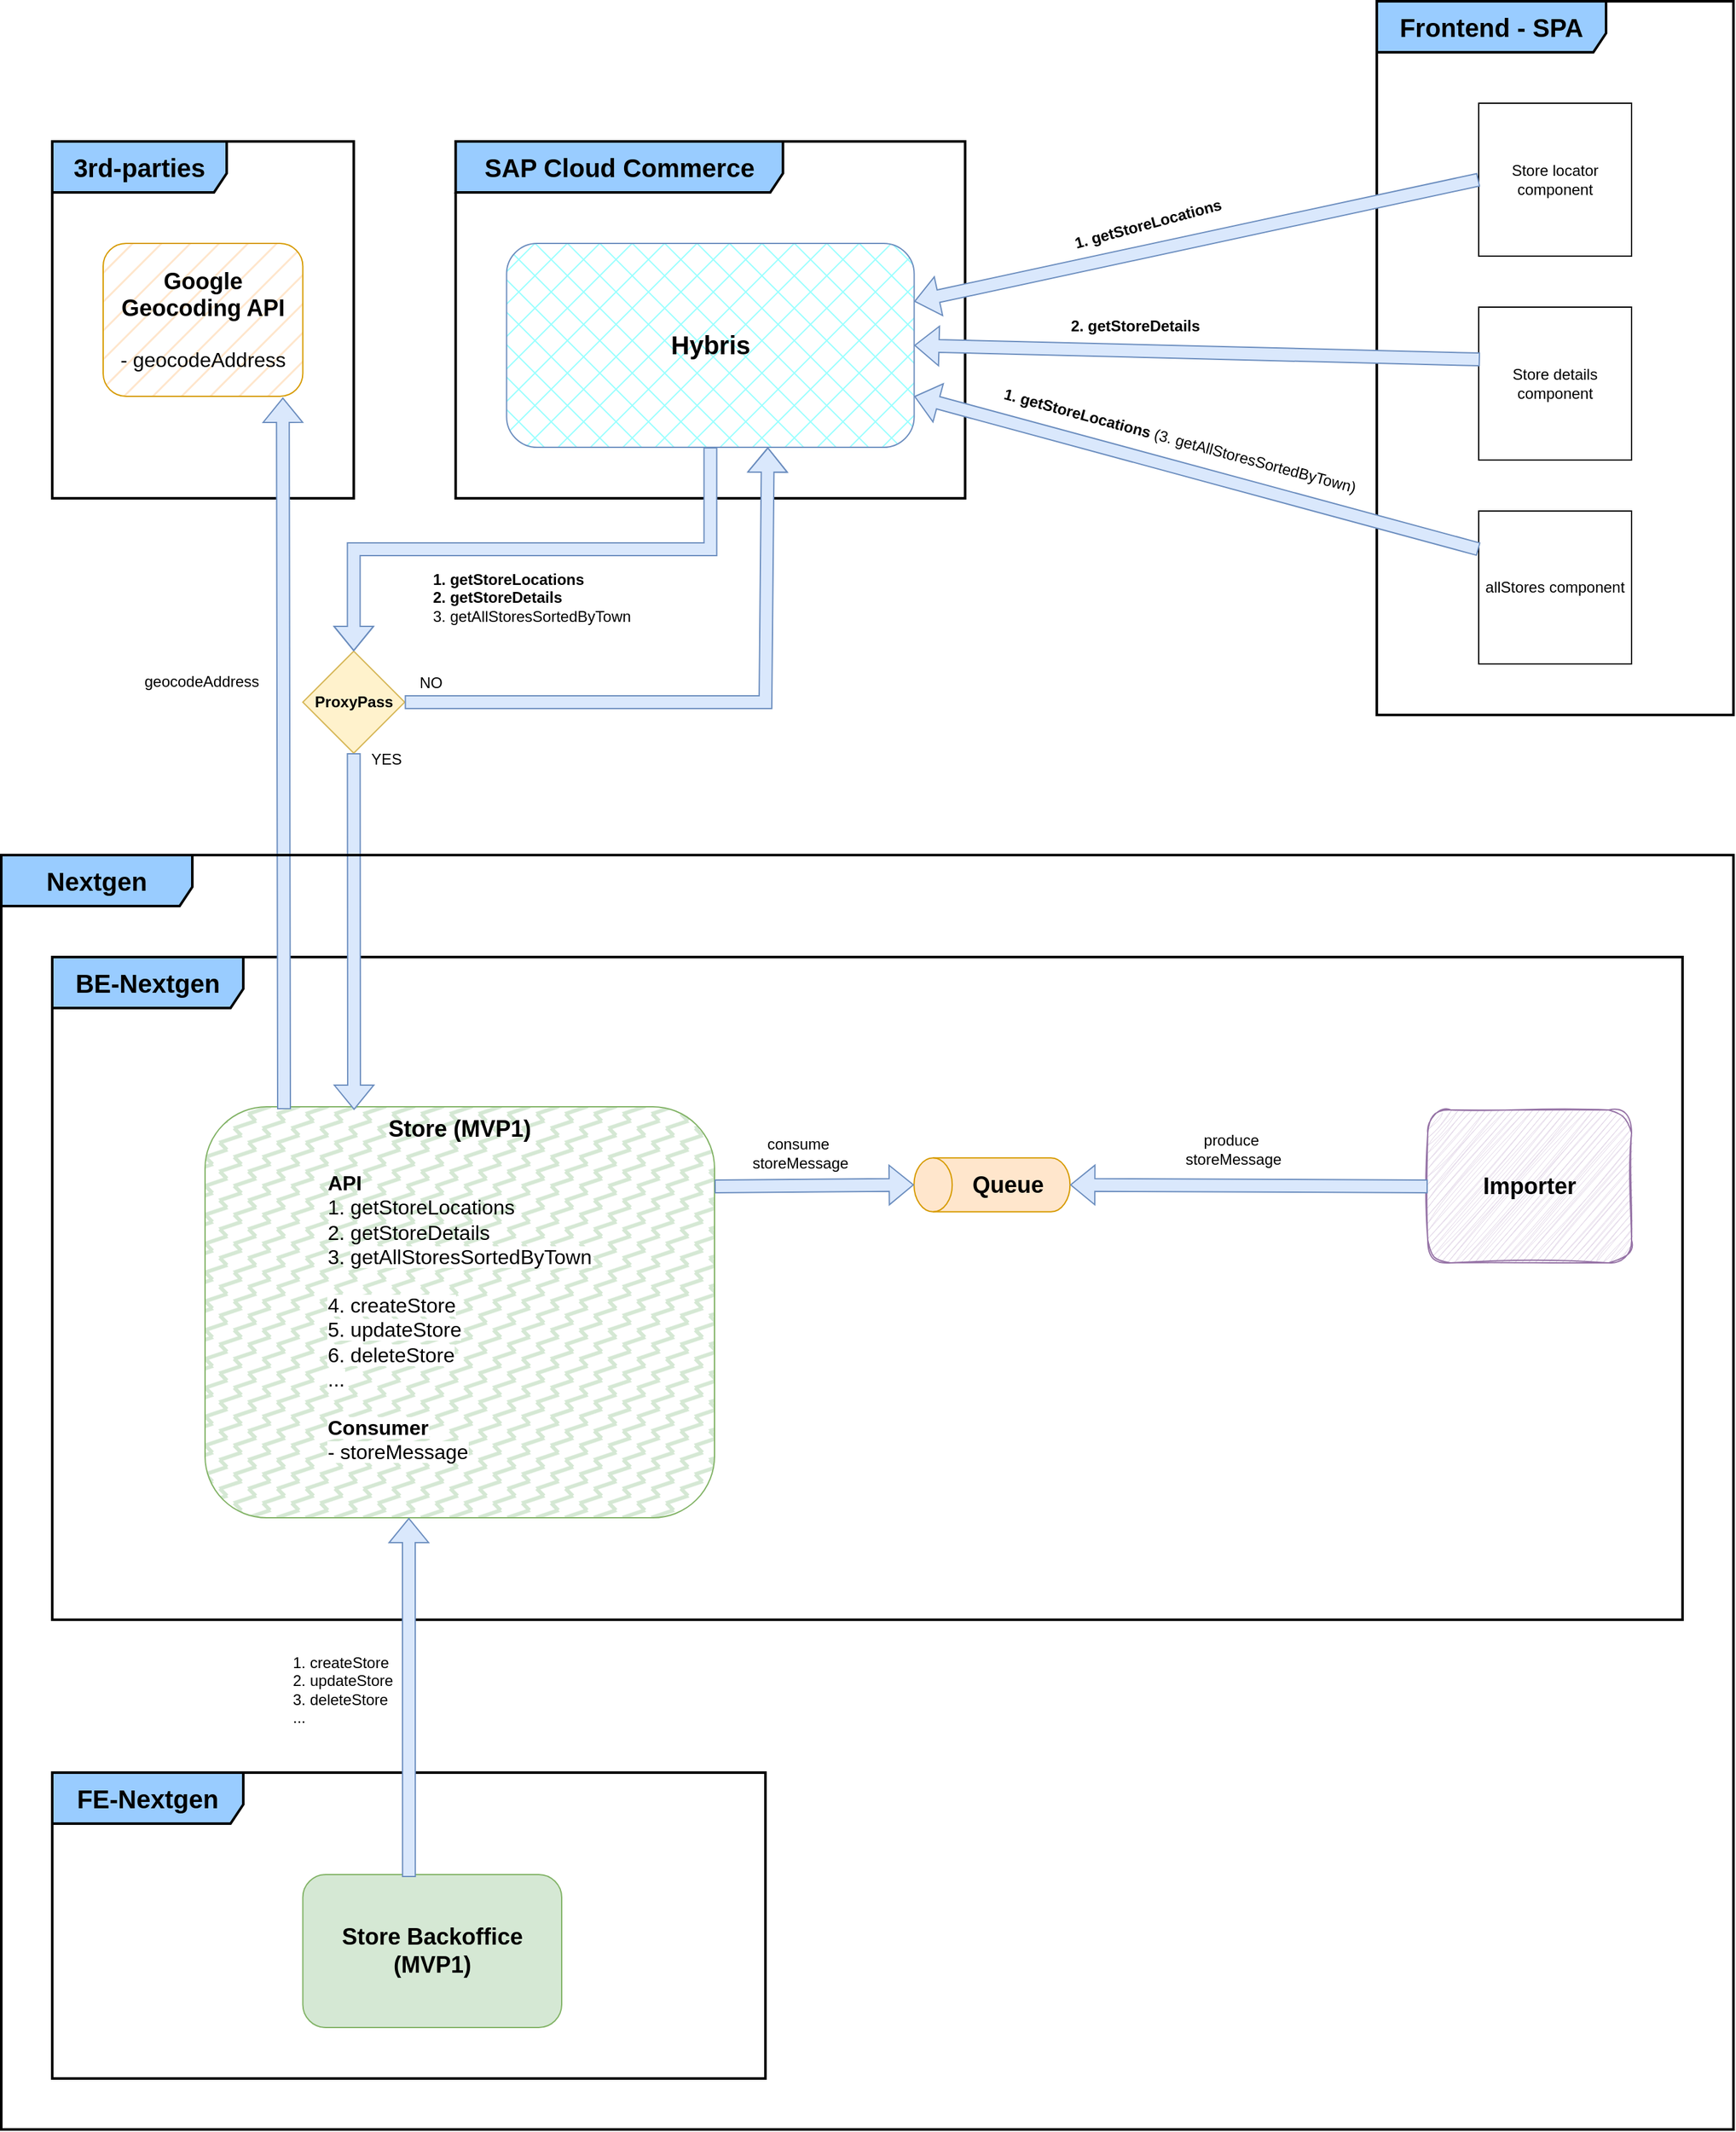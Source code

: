 <mxfile version="24.3.1" type="github">
  <diagram name="Page-1" id="m_Y108sSP7Lhg1sr7l5O">
    <mxGraphModel dx="1365" dy="-229" grid="1" gridSize="10" guides="1" tooltips="1" connect="1" arrows="1" fold="1" page="1" pageScale="1" pageWidth="850" pageHeight="1100" math="0" shadow="0">
      <root>
        <mxCell id="0" />
        <mxCell id="1" parent="0" />
        <mxCell id="lXu4Tp6JSbNR6ExN2YvM-1" value="&lt;span style=&quot;font-size: 18px; font-weight: 700; text-align: left;&quot;&gt;Importer&lt;/span&gt;" style="rounded=1;whiteSpace=wrap;html=1;sketch=1;curveFitting=1;jiggle=2;glass=0;shadow=0;fillColor=#e1d5e7;strokeColor=#9673a6;" parent="1" vertex="1">
          <mxGeometry x="1200" y="2040" width="160" height="120" as="geometry" />
        </mxCell>
        <mxCell id="lXu4Tp6JSbNR6ExN2YvM-3" value="&lt;div style=&quot;text-align: left;&quot;&gt;&lt;br&gt;&lt;/div&gt;" style="shape=cylinder3;whiteSpace=wrap;html=1;boundedLbl=1;backgroundOutline=1;size=15;rotation=-90;fillColor=#ffe6cc;fillStyle=solid;strokeColor=#d79b00;" parent="1" vertex="1">
          <mxGeometry x="836.75" y="2037.5" width="42.25" height="122.5" as="geometry" />
        </mxCell>
        <mxCell id="lXu4Tp6JSbNR6ExN2YvM-5" value="&lt;span style=&quot;font-size: 18px; font-weight: 700; text-align: left; text-wrap: wrap;&quot;&gt;Queue&lt;/span&gt;" style="text;html=1;align=center;verticalAlign=middle;resizable=0;points=[];autosize=1;strokeColor=none;fillColor=none;" parent="1" vertex="1">
          <mxGeometry x="830" y="2078.75" width="80" height="40" as="geometry" />
        </mxCell>
        <mxCell id="lXu4Tp6JSbNR6ExN2YvM-6" value="" style="shape=flexArrow;endArrow=classic;html=1;rounded=0;exitX=0;exitY=0.5;exitDx=0;exitDy=0;entryX=0.5;entryY=1;entryDx=0;entryDy=0;entryPerimeter=0;fillColor=#dae8fc;strokeColor=#6c8ebf;" parent="1" source="lXu4Tp6JSbNR6ExN2YvM-1" target="lXu4Tp6JSbNR6ExN2YvM-3" edge="1">
          <mxGeometry width="50" height="50" relative="1" as="geometry">
            <mxPoint x="990" y="2100" as="sourcePoint" />
            <mxPoint x="990" y="1970" as="targetPoint" />
          </mxGeometry>
        </mxCell>
        <mxCell id="lXu4Tp6JSbNR6ExN2YvM-7" value="produce&amp;nbsp;&lt;div style=&quot;font-size: 12px;&quot;&gt;storeMessage&lt;/div&gt;" style="edgeLabel;html=1;align=center;verticalAlign=middle;resizable=0;points=[];fontSize=12;" parent="lXu4Tp6JSbNR6ExN2YvM-6" vertex="1" connectable="0">
          <mxGeometry x="0.275" y="1" relative="1" as="geometry">
            <mxPoint x="26" y="-29" as="offset" />
          </mxGeometry>
        </mxCell>
        <mxCell id="lXu4Tp6JSbNR6ExN2YvM-10" value="&lt;span style=&quot;font-size: 18px; font-weight: 700; text-align: left;&quot;&gt;Store (MVP1)&lt;/span&gt;&lt;div&gt;&lt;span style=&quot;font-size: 18px; font-weight: 700; text-align: left;&quot;&gt;&lt;br&gt;&lt;/span&gt;&lt;/div&gt;&lt;div style=&quot;text-align: left; font-size: 16px;&quot;&gt;&lt;font style=&quot;font-size: 16px;&quot;&gt;&lt;b&gt;API&lt;/b&gt;&lt;/font&gt;&lt;/div&gt;&lt;div style=&quot;text-align: left; font-size: 16px;&quot;&gt;&lt;font style=&quot;font-size: 16px;&quot;&gt;1.&amp;nbsp;&lt;span style=&quot;background-color: initial; text-align: center; text-wrap: nowrap;&quot;&gt;getStoreLocations&lt;/span&gt;&lt;/font&gt;&lt;/div&gt;&lt;div style=&quot;text-align: left; font-size: 16px;&quot;&gt;&lt;font style=&quot;font-size: 16px;&quot;&gt;&lt;span style=&quot;&quot;&gt;2.&amp;nbsp;&lt;/span&gt;&lt;span style=&quot;background-color: initial; text-align: center; text-wrap: nowrap;&quot;&gt;getStoreDetails&lt;/span&gt;&lt;/font&gt;&lt;/div&gt;&lt;div style=&quot;text-align: left; font-size: 16px;&quot;&gt;&lt;font style=&quot;font-size: 16px;&quot;&gt;3.&amp;nbsp;&lt;span style=&quot;background-color: rgb(255, 255, 255); text-wrap: nowrap; text-align: center;&quot;&gt;getAllStoresSortedByTown&lt;/span&gt;&lt;/font&gt;&lt;/div&gt;&lt;div style=&quot;text-align: left; font-size: 16px;&quot;&gt;&lt;font style=&quot;font-size: 16px;&quot;&gt;&lt;span style=&quot;background-color: rgb(255, 255, 255); text-wrap: nowrap; text-align: center;&quot;&gt;&lt;br&gt;&lt;/span&gt;&lt;/font&gt;&lt;/div&gt;&lt;div style=&quot;text-align: left; font-size: 16px;&quot;&gt;&lt;font style=&quot;font-size: 16px;&quot;&gt;&lt;span style=&quot;background-color: rgb(255, 255, 255); text-wrap: nowrap; text-align: center;&quot;&gt;4. createStore&lt;/span&gt;&lt;/font&gt;&lt;/div&gt;&lt;div style=&quot;text-align: left; font-size: 16px;&quot;&gt;&lt;font style=&quot;font-size: 16px;&quot;&gt;&lt;span style=&quot;background-color: rgb(255, 255, 255); text-wrap: nowrap; text-align: center;&quot;&gt;5. updateStore&lt;/span&gt;&lt;/font&gt;&lt;/div&gt;&lt;div style=&quot;text-align: left; font-size: 16px;&quot;&gt;&lt;font style=&quot;font-size: 16px;&quot;&gt;&lt;span style=&quot;background-color: rgb(255, 255, 255); text-wrap: nowrap; text-align: center;&quot;&gt;6. deleteStore&lt;/span&gt;&lt;/font&gt;&lt;/div&gt;&lt;div style=&quot;text-align: left; font-size: 16px;&quot;&gt;&lt;font style=&quot;font-size: 16px;&quot;&gt;&lt;span style=&quot;background-color: rgb(255, 255, 255); text-wrap: nowrap; text-align: center;&quot;&gt;...&lt;/span&gt;&lt;/font&gt;&lt;/div&gt;&lt;div style=&quot;text-align: left; font-size: 16px;&quot;&gt;&lt;font style=&quot;font-size: 16px;&quot;&gt;&lt;span style=&quot;background-color: rgb(255, 255, 255); text-wrap: nowrap; text-align: center;&quot;&gt;&lt;br&gt;&lt;/span&gt;&lt;/font&gt;&lt;/div&gt;&lt;div style=&quot;text-align: left; font-size: 16px;&quot;&gt;&lt;font style=&quot;font-size: 16px;&quot;&gt;&lt;span style=&quot;background-color: rgb(255, 255, 255); text-wrap: nowrap; text-align: center;&quot;&gt;&lt;b&gt;Consumer&lt;/b&gt;&lt;/span&gt;&lt;/font&gt;&lt;/div&gt;&lt;div style=&quot;text-align: left; font-size: 16px;&quot;&gt;&lt;font style=&quot;font-size: 16px;&quot;&gt;&lt;span style=&quot;background-color: rgb(255, 255, 255); text-wrap: nowrap; text-align: center;&quot;&gt;- storeMessage&lt;/span&gt;&lt;/font&gt;&lt;/div&gt;" style="rounded=1;whiteSpace=wrap;html=1;glass=0;shadow=0;fillColor=#d5e8d4;strokeColor=#82b366;fillStyle=zigzag;verticalAlign=top;" parent="1" vertex="1">
          <mxGeometry x="240" y="2037.5" width="400" height="322.5" as="geometry" />
        </mxCell>
        <mxCell id="lXu4Tp6JSbNR6ExN2YvM-11" value="" style="shape=flexArrow;endArrow=classic;html=1;rounded=0;entryX=0.5;entryY=0;entryDx=0;entryDy=0;entryPerimeter=0;fillColor=#dae8fc;strokeColor=#6c8ebf;" parent="1" edge="1" target="lXu4Tp6JSbNR6ExN2YvM-3">
          <mxGeometry width="50" height="50" relative="1" as="geometry">
            <mxPoint x="640" y="2100" as="sourcePoint" />
            <mxPoint x="790" y="2097" as="targetPoint" />
          </mxGeometry>
        </mxCell>
        <mxCell id="lXu4Tp6JSbNR6ExN2YvM-12" value="consume&amp;nbsp;&lt;div style=&quot;font-size: 12px;&quot;&gt;storeMessage&lt;/div&gt;" style="edgeLabel;html=1;align=center;verticalAlign=middle;resizable=0;points=[];fontSize=12;" parent="1" vertex="1" connectable="0">
          <mxGeometry x="740" y="2040" as="geometry">
            <mxPoint x="-33" y="34" as="offset" />
          </mxGeometry>
        </mxCell>
        <mxCell id="lXu4Tp6JSbNR6ExN2YvM-13" value="&lt;font style=&quot;font-size: 18px;&quot;&gt;&lt;b&gt;Google Geocoding API&lt;/b&gt;&lt;/font&gt;&lt;div&gt;&lt;font size=&quot;1&quot; style=&quot;&quot;&gt;&lt;span style=&quot;font-size: 16px;&quot;&gt;&amp;nbsp;&lt;/span&gt;&lt;/font&gt;&lt;/div&gt;&lt;div&gt;&lt;font size=&quot;1&quot; style=&quot;&quot;&gt;&lt;span style=&quot;font-size: 16px;&quot;&gt;- geocodeAddress&lt;/span&gt;&lt;/font&gt;&lt;/div&gt;" style="rounded=1;whiteSpace=wrap;html=1;fillColor=#ffe6cc;strokeColor=#d79b00;fillStyle=hatch;" parent="1" vertex="1">
          <mxGeometry x="160" y="1360" width="156.75" height="120" as="geometry" />
        </mxCell>
        <mxCell id="lXu4Tp6JSbNR6ExN2YvM-15" value="BE-Nextgen" style="shape=umlFrame;whiteSpace=wrap;html=1;pointerEvents=0;width=150;height=40;strokeWidth=2;fillColor=#99CCFF;fontStyle=1;fontSize=20;" parent="1" vertex="1">
          <mxGeometry x="120" y="1920" width="1280" height="520" as="geometry" />
        </mxCell>
        <mxCell id="lXu4Tp6JSbNR6ExN2YvM-16" value="3rd-parties" style="shape=umlFrame;whiteSpace=wrap;html=1;pointerEvents=0;width=137;height=40;strokeWidth=2;fillColor=#99CCFF;fontStyle=1;fontSize=20;" parent="1" vertex="1">
          <mxGeometry x="120" y="1280" width="236.75" height="280" as="geometry" />
        </mxCell>
        <mxCell id="lXu4Tp6JSbNR6ExN2YvM-17" value="SAP Cloud Commerce" style="shape=umlFrame;whiteSpace=wrap;html=1;pointerEvents=0;width=257;height=40;strokeWidth=2;fillColor=#99CCFF;fontStyle=1;fontSize=20;" parent="1" vertex="1">
          <mxGeometry x="436.75" y="1280" width="400" height="280" as="geometry" />
        </mxCell>
        <mxCell id="lXu4Tp6JSbNR6ExN2YvM-19" value="&lt;font style=&quot;font-size: 20px;&quot;&gt;Hybris&lt;/font&gt;" style="rounded=1;whiteSpace=wrap;html=1;fillStyle=cross-hatch;fillColor=#99FFFF;strokeColor=#6c8ebf;fontSize=18;fontStyle=1;verticalAlign=middle;" parent="1" vertex="1">
          <mxGeometry x="476.75" y="1360" width="320" height="160" as="geometry" />
        </mxCell>
        <mxCell id="lXu4Tp6JSbNR6ExN2YvM-20" value="" style="shape=flexArrow;endArrow=classic;html=1;rounded=0;entryX=0.9;entryY=1.008;entryDx=0;entryDy=0;entryPerimeter=0;exitX=0.155;exitY=0.006;exitDx=0;exitDy=0;exitPerimeter=0;fillColor=#dae8fc;strokeColor=#6c8ebf;" parent="1" source="lXu4Tp6JSbNR6ExN2YvM-10" target="lXu4Tp6JSbNR6ExN2YvM-13" edge="1">
          <mxGeometry width="50" height="50" relative="1" as="geometry">
            <mxPoint x="301" y="2040" as="sourcePoint" />
            <mxPoint x="195" y="1520" as="targetPoint" />
          </mxGeometry>
        </mxCell>
        <mxCell id="lXu4Tp6JSbNR6ExN2YvM-21" value="geocodeAddress" style="edgeLabel;html=1;align=center;verticalAlign=middle;resizable=0;points=[];fontSize=12;" parent="1" vertex="1" connectable="0">
          <mxGeometry x="270" y="1670" as="geometry">
            <mxPoint x="-33" y="34" as="offset" />
          </mxGeometry>
        </mxCell>
        <mxCell id="lXu4Tp6JSbNR6ExN2YvM-25" value="&lt;b&gt;ProxyPass&lt;/b&gt;" style="rhombus;whiteSpace=wrap;html=1;fillColor=#fff2cc;strokeColor=#d6b656;fillStyle=solid;" parent="1" vertex="1">
          <mxGeometry x="316.75" y="1680" width="80" height="80" as="geometry" />
        </mxCell>
        <mxCell id="lXu4Tp6JSbNR6ExN2YvM-30" value="" style="shape=flexArrow;endArrow=classic;html=1;rounded=0;exitX=0.5;exitY=1;exitDx=0;exitDy=0;entryX=0.5;entryY=0;entryDx=0;entryDy=0;fillColor=#dae8fc;strokeColor=#6c8ebf;" parent="1" source="lXu4Tp6JSbNR6ExN2YvM-19" target="lXu4Tp6JSbNR6ExN2YvM-25" edge="1">
          <mxGeometry width="50" height="50" relative="1" as="geometry">
            <mxPoint x="396.75" y="1730" as="sourcePoint" />
            <mxPoint x="356.75" y="1670" as="targetPoint" />
            <Array as="points">
              <mxPoint x="636.75" y="1600" />
              <mxPoint x="356.75" y="1600" />
            </Array>
          </mxGeometry>
        </mxCell>
        <mxCell id="lXu4Tp6JSbNR6ExN2YvM-32" value="YES" style="text;html=1;align=center;verticalAlign=middle;resizable=0;points=[];autosize=1;strokeColor=none;fillColor=none;" parent="1" vertex="1">
          <mxGeometry x="356.75" y="1750" width="50" height="30" as="geometry" />
        </mxCell>
        <mxCell id="lXu4Tp6JSbNR6ExN2YvM-33" value="NO" style="text;html=1;align=center;verticalAlign=middle;resizable=0;points=[];autosize=1;strokeColor=none;fillColor=none;" parent="1" vertex="1">
          <mxGeometry x="396.75" y="1690" width="40" height="30" as="geometry" />
        </mxCell>
        <mxCell id="lXu4Tp6JSbNR6ExN2YvM-34" value="&lt;span style=&quot;color: rgb(0, 0, 0); font-family: Helvetica; font-size: 12px; font-style: normal; font-variant-ligatures: normal; font-variant-caps: normal; letter-spacing: normal; orphans: 2; text-align: center; text-indent: 0px; text-transform: none; widows: 2; word-spacing: 0px; -webkit-text-stroke-width: 0px; white-space: nowrap; background-color: rgb(255, 255, 255); text-decoration-thickness: initial; text-decoration-style: initial; text-decoration-color: initial; float: none; display: inline !important;&quot;&gt;&lt;b&gt;1.&amp;nbsp;getStoreLocations&lt;/b&gt;&lt;/span&gt;&lt;div&gt;&lt;span style=&quot;color: rgb(0, 0, 0); font-family: Helvetica; font-size: 12px; font-style: normal; font-variant-ligatures: normal; font-variant-caps: normal; letter-spacing: normal; orphans: 2; text-align: center; text-indent: 0px; text-transform: none; widows: 2; word-spacing: 0px; -webkit-text-stroke-width: 0px; white-space: nowrap; background-color: rgb(255, 255, 255); text-decoration-thickness: initial; text-decoration-style: initial; text-decoration-color: initial; float: none; display: inline !important;&quot;&gt;&lt;b&gt;2. getStoreDetails&lt;/b&gt;&lt;/span&gt;&lt;/div&gt;&lt;div&gt;&lt;span style=&quot;color: rgb(0, 0, 0); font-family: Helvetica; font-size: 12px; font-style: normal; font-variant-ligatures: normal; font-variant-caps: normal; font-weight: 400; letter-spacing: normal; orphans: 2; text-align: center; text-indent: 0px; text-transform: none; widows: 2; word-spacing: 0px; -webkit-text-stroke-width: 0px; white-space: nowrap; background-color: rgb(255, 255, 255); text-decoration-thickness: initial; text-decoration-style: initial; text-decoration-color: initial; display: inline !important; float: none;&quot;&gt;3. getAllStoresSortedByTown&lt;/span&gt;&lt;/div&gt;" style="text;whiteSpace=wrap;html=1;" parent="1" vertex="1">
          <mxGeometry x="417" y="1610" width="190" height="60" as="geometry" />
        </mxCell>
        <mxCell id="gKmI6yvuFESalika0xIr-2" value="Store locator component" style="whiteSpace=wrap;html=1;aspect=fixed;" vertex="1" parent="1">
          <mxGeometry x="1240" y="1250" width="120" height="120" as="geometry" />
        </mxCell>
        <mxCell id="gKmI6yvuFESalika0xIr-3" value="Frontend - SPA" style="shape=umlFrame;whiteSpace=wrap;html=1;pointerEvents=0;width=180;height=40;strokeWidth=2;fillColor=#99CCFF;fontStyle=1;fontSize=20;" vertex="1" parent="1">
          <mxGeometry x="1160" y="1170" width="280" height="560" as="geometry" />
        </mxCell>
        <mxCell id="gKmI6yvuFESalika0xIr-4" value="Store details component" style="whiteSpace=wrap;html=1;aspect=fixed;" vertex="1" parent="1">
          <mxGeometry x="1240" y="1410" width="120" height="120" as="geometry" />
        </mxCell>
        <mxCell id="gKmI6yvuFESalika0xIr-5" value="allStores component" style="whiteSpace=wrap;html=1;aspect=fixed;" vertex="1" parent="1">
          <mxGeometry x="1240" y="1570" width="120" height="120" as="geometry" />
        </mxCell>
        <mxCell id="gKmI6yvuFESalika0xIr-6" value="" style="shape=flexArrow;endArrow=classic;html=1;rounded=0;exitX=0;exitY=0.5;exitDx=0;exitDy=0;fillColor=#dae8fc;strokeColor=#6c8ebf;" edge="1" parent="1" source="gKmI6yvuFESalika0xIr-2" target="lXu4Tp6JSbNR6ExN2YvM-19">
          <mxGeometry width="50" height="50" relative="1" as="geometry">
            <mxPoint x="670" y="1530" as="sourcePoint" />
            <mxPoint x="720" y="1480" as="targetPoint" />
          </mxGeometry>
        </mxCell>
        <mxCell id="gKmI6yvuFESalika0xIr-7" value="" style="shape=flexArrow;endArrow=classic;html=1;rounded=0;exitX=0.008;exitY=0.342;exitDx=0;exitDy=0;entryX=1;entryY=0.5;entryDx=0;entryDy=0;exitPerimeter=0;fillColor=#dae8fc;strokeColor=#6c8ebf;" edge="1" parent="1" source="gKmI6yvuFESalika0xIr-4" target="lXu4Tp6JSbNR6ExN2YvM-19">
          <mxGeometry width="50" height="50" relative="1" as="geometry">
            <mxPoint x="670" y="1530" as="sourcePoint" />
            <mxPoint x="720" y="1480" as="targetPoint" />
          </mxGeometry>
        </mxCell>
        <mxCell id="gKmI6yvuFESalika0xIr-10" value="" style="shape=flexArrow;endArrow=classic;html=1;rounded=0;exitX=0;exitY=0.25;exitDx=0;exitDy=0;entryX=1;entryY=0.75;entryDx=0;entryDy=0;fillColor=#dae8fc;strokeColor=#6c8ebf;" edge="1" parent="1" source="gKmI6yvuFESalika0xIr-5" target="lXu4Tp6JSbNR6ExN2YvM-19">
          <mxGeometry width="50" height="50" relative="1" as="geometry">
            <mxPoint x="960" y="1670" as="sourcePoint" />
            <mxPoint x="770" y="1540" as="targetPoint" />
          </mxGeometry>
        </mxCell>
        <mxCell id="gKmI6yvuFESalika0xIr-11" value="&lt;b&gt;1. getStoreLocations&lt;/b&gt;" style="text;html=1;align=center;verticalAlign=middle;resizable=0;points=[];autosize=1;strokeColor=none;fillColor=none;rotation=-15;" vertex="1" parent="1">
          <mxGeometry x="910" y="1330" width="140" height="30" as="geometry" />
        </mxCell>
        <mxCell id="gKmI6yvuFESalika0xIr-12" value="&lt;b&gt;2. getStoreDetails&lt;/b&gt;" style="text;html=1;align=center;verticalAlign=middle;resizable=0;points=[];autosize=1;strokeColor=none;fillColor=none;" vertex="1" parent="1">
          <mxGeometry x="910" y="1410" width="120" height="30" as="geometry" />
        </mxCell>
        <mxCell id="gKmI6yvuFESalika0xIr-13" value="&lt;b&gt;1. getStoreLocations &lt;/b&gt;(&lt;span style=&quot;background-color: rgb(255, 255, 255);&quot;&gt;3. getAllStoresSortedByTown)&lt;/span&gt;" style="text;html=1;align=center;verticalAlign=middle;resizable=0;points=[];autosize=1;strokeColor=none;fillColor=none;rotation=15;" vertex="1" parent="1">
          <mxGeometry x="850" y="1500" width="310" height="30" as="geometry" />
        </mxCell>
        <mxCell id="gKmI6yvuFESalika0xIr-15" value="" style="shape=flexArrow;endArrow=classic;html=1;rounded=0;exitX=1;exitY=0.5;exitDx=0;exitDy=0;entryX=0.641;entryY=1;entryDx=0;entryDy=0;entryPerimeter=0;fillColor=#dae8fc;strokeColor=#6c8ebf;" edge="1" parent="1" source="lXu4Tp6JSbNR6ExN2YvM-25" target="lXu4Tp6JSbNR6ExN2YvM-19">
          <mxGeometry width="50" height="50" relative="1" as="geometry">
            <mxPoint x="470" y="1760" as="sourcePoint" />
            <mxPoint x="520" y="1710" as="targetPoint" />
            <Array as="points">
              <mxPoint x="680" y="1720" />
            </Array>
          </mxGeometry>
        </mxCell>
        <mxCell id="gKmI6yvuFESalika0xIr-16" value="" style="shape=flexArrow;endArrow=classic;html=1;rounded=0;exitX=0.5;exitY=1;exitDx=0;exitDy=0;fillColor=#dae8fc;strokeColor=#6c8ebf;" edge="1" parent="1" source="lXu4Tp6JSbNR6ExN2YvM-25">
          <mxGeometry width="50" height="50" relative="1" as="geometry">
            <mxPoint x="746.75" y="1790" as="sourcePoint" />
            <mxPoint x="357" y="2040" as="targetPoint" />
          </mxGeometry>
        </mxCell>
        <mxCell id="gKmI6yvuFESalika0xIr-19" value="FE-Nextgen" style="shape=umlFrame;whiteSpace=wrap;html=1;pointerEvents=0;width=150;height=40;strokeWidth=2;fillColor=#99CCFF;fontStyle=1;fontSize=20;" vertex="1" parent="1">
          <mxGeometry x="120" y="2560" width="560" height="240" as="geometry" />
        </mxCell>
        <mxCell id="gKmI6yvuFESalika0xIr-20" value="Nextgen" style="shape=umlFrame;whiteSpace=wrap;html=1;pointerEvents=0;width=150;height=40;strokeWidth=2;fillColor=#99CCFF;fontStyle=1;fontSize=20;" vertex="1" parent="1">
          <mxGeometry x="80" y="1840" width="1360" height="1000" as="geometry" />
        </mxCell>
        <mxCell id="gKmI6yvuFESalika0xIr-21" value="&lt;span style=&quot;font-size: 18px; font-weight: 700; text-align: left;&quot;&gt;Store Backoffice (MVP1)&lt;/span&gt;" style="rounded=1;whiteSpace=wrap;html=1;fillColor=#d5e8d4;strokeColor=#82b366;" vertex="1" parent="1">
          <mxGeometry x="316.75" y="2640" width="203.25" height="120" as="geometry" />
        </mxCell>
        <mxCell id="gKmI6yvuFESalika0xIr-22" value="" style="shape=flexArrow;endArrow=classic;html=1;rounded=0;entryX=0.4;entryY=1;entryDx=0;entryDy=0;entryPerimeter=0;exitX=0.41;exitY=0.017;exitDx=0;exitDy=0;exitPerimeter=0;fillColor=#dae8fc;strokeColor=#6c8ebf;" edge="1" parent="1" source="gKmI6yvuFESalika0xIr-21" target="lXu4Tp6JSbNR6ExN2YvM-10">
          <mxGeometry width="50" height="50" relative="1" as="geometry">
            <mxPoint x="400" y="2717" as="sourcePoint" />
            <mxPoint x="630" y="2600" as="targetPoint" />
          </mxGeometry>
        </mxCell>
        <mxCell id="gKmI6yvuFESalika0xIr-23" value="&lt;font style=&quot;font-size: 12px;&quot;&gt;&lt;span style=&quot;background-color: rgb(255, 255, 255);&quot;&gt;1.&amp;nbsp;&lt;/span&gt;&lt;span style=&quot;text-align: center; background-color: rgb(255, 255, 255);&quot;&gt;createStore&lt;/span&gt;&lt;/font&gt;&lt;div style=&quot;&quot;&gt;&lt;font style=&quot;font-size: 12px;&quot;&gt;2.&amp;nbsp;&lt;span style=&quot;background-color: rgb(255, 255, 255); text-align: center;&quot;&gt;updateStore&lt;/span&gt;&lt;/font&gt;&lt;/div&gt;&lt;div style=&quot;&quot;&gt;&lt;font style=&quot;font-size: 12px;&quot;&gt;&lt;span style=&quot;background-color: rgb(255, 255, 255);&quot;&gt;3.&amp;nbsp;&lt;/span&gt;&lt;span style=&quot;background-color: rgb(255, 255, 255); text-align: center;&quot;&gt;deleteStore&lt;/span&gt;&lt;/font&gt;&lt;/div&gt;&lt;div style=&quot;&quot;&gt;&lt;font style=&quot;font-size: 12px;&quot;&gt;&lt;span style=&quot;background-color: rgb(255, 255, 255); text-align: center;&quot;&gt;...&lt;/span&gt;&lt;/font&gt;&lt;/div&gt;" style="text;html=1;align=left;verticalAlign=middle;resizable=0;points=[];autosize=1;strokeColor=none;fillColor=none;" vertex="1" parent="1">
          <mxGeometry x="306.75" y="2460" width="100" height="70" as="geometry" />
        </mxCell>
      </root>
    </mxGraphModel>
  </diagram>
</mxfile>
